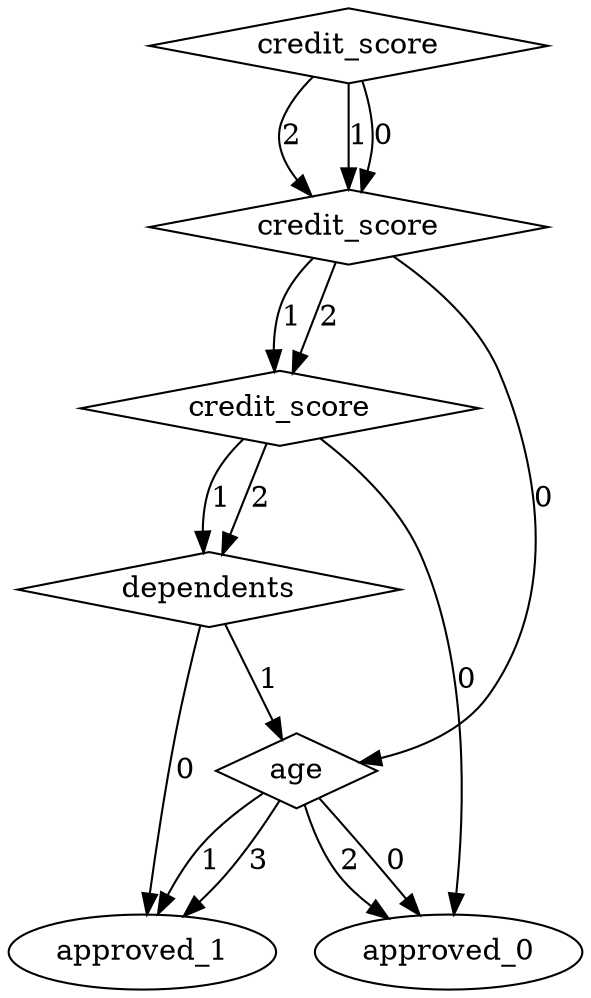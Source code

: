 digraph {
node [label=approved_1,style=""] approved_1
node [label=approved_0,style=""] approved_0
node [label=approved_1,style=""] approved_1
node [label=approved_0,style=""] approved_0
node [label=approved_1,style=""] approved_1
node [label=approved_0,style=""] approved_0
node [label=age,shape="diamond",style=""] 4
node [label=dependents,shape="diamond",style=""] 3
node [label=credit_score,shape="diamond",style=""] 2
node [label=credit_score,shape="diamond",style=""] 1
node [label=credit_score,shape="diamond",style=""] 0

4 -> approved_1 [label="3"]
4 -> approved_0 [label="2"]
4 -> approved_1 [label="1"]
4 -> approved_0 [label="0"]
3 -> 4 [label="1"]
3 -> approved_1 [label="0"]
2 -> 3 [label="2"]
2 -> 3 [label="1"]
2 -> approved_0 [label="0"]
1 -> 2 [label="2"]
1 -> 2 [label="1"]
1 -> 4 [label="0"]
0 -> 1 [label="2"]
0 -> 1 [label="1"]
0 -> 1 [label="0"]
}